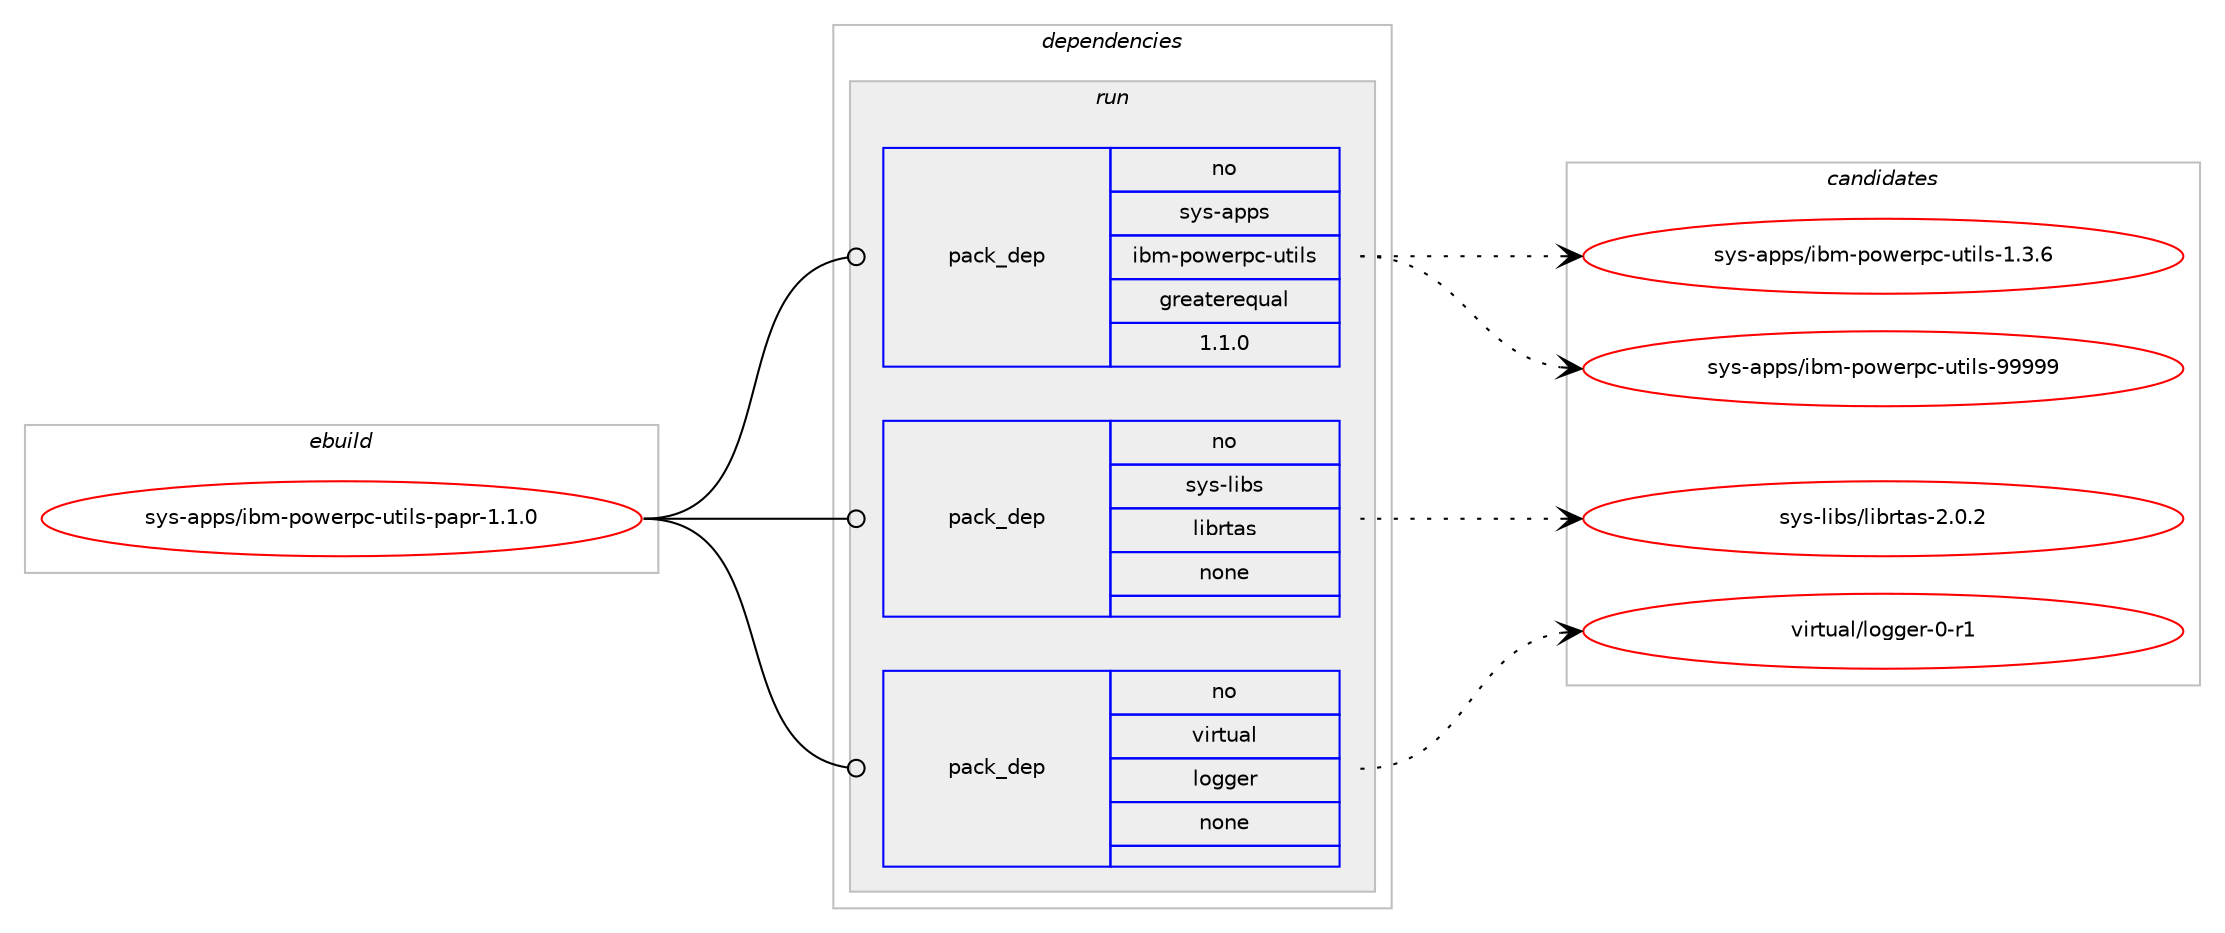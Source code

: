 digraph prolog {

# *************
# Graph options
# *************

newrank=true;
concentrate=true;
compound=true;
graph [rankdir=LR,fontname=Helvetica,fontsize=10,ranksep=1.5];#, ranksep=2.5, nodesep=0.2];
edge  [arrowhead=vee];
node  [fontname=Helvetica,fontsize=10];

# **********
# The ebuild
# **********

subgraph cluster_leftcol {
color=gray;
rank=same;
label=<<i>ebuild</i>>;
id [label="sys-apps/ibm-powerpc-utils-papr-1.1.0", color=red, width=4, href="../sys-apps/ibm-powerpc-utils-papr-1.1.0.svg"];
}

# ****************
# The dependencies
# ****************

subgraph cluster_midcol {
color=gray;
label=<<i>dependencies</i>>;
subgraph cluster_compile {
fillcolor="#eeeeee";
style=filled;
label=<<i>compile</i>>;
}
subgraph cluster_compileandrun {
fillcolor="#eeeeee";
style=filled;
label=<<i>compile and run</i>>;
}
subgraph cluster_run {
fillcolor="#eeeeee";
style=filled;
label=<<i>run</i>>;
subgraph pack649398 {
dependency875603 [label=<<TABLE BORDER="0" CELLBORDER="1" CELLSPACING="0" CELLPADDING="4" WIDTH="220"><TR><TD ROWSPAN="6" CELLPADDING="30">pack_dep</TD></TR><TR><TD WIDTH="110">no</TD></TR><TR><TD>sys-apps</TD></TR><TR><TD>ibm-powerpc-utils</TD></TR><TR><TD>greaterequal</TD></TR><TR><TD>1.1.0</TD></TR></TABLE>>, shape=none, color=blue];
}
id:e -> dependency875603:w [weight=20,style="solid",arrowhead="odot"];
subgraph pack649399 {
dependency875604 [label=<<TABLE BORDER="0" CELLBORDER="1" CELLSPACING="0" CELLPADDING="4" WIDTH="220"><TR><TD ROWSPAN="6" CELLPADDING="30">pack_dep</TD></TR><TR><TD WIDTH="110">no</TD></TR><TR><TD>sys-libs</TD></TR><TR><TD>librtas</TD></TR><TR><TD>none</TD></TR><TR><TD></TD></TR></TABLE>>, shape=none, color=blue];
}
id:e -> dependency875604:w [weight=20,style="solid",arrowhead="odot"];
subgraph pack649400 {
dependency875605 [label=<<TABLE BORDER="0" CELLBORDER="1" CELLSPACING="0" CELLPADDING="4" WIDTH="220"><TR><TD ROWSPAN="6" CELLPADDING="30">pack_dep</TD></TR><TR><TD WIDTH="110">no</TD></TR><TR><TD>virtual</TD></TR><TR><TD>logger</TD></TR><TR><TD>none</TD></TR><TR><TD></TD></TR></TABLE>>, shape=none, color=blue];
}
id:e -> dependency875605:w [weight=20,style="solid",arrowhead="odot"];
}
}

# **************
# The candidates
# **************

subgraph cluster_choices {
rank=same;
color=gray;
label=<<i>candidates</i>>;

subgraph choice649398 {
color=black;
nodesep=1;
choice11512111545971121121154710598109451121111191011141129945117116105108115454946514654 [label="sys-apps/ibm-powerpc-utils-1.3.6", color=red, width=4,href="../sys-apps/ibm-powerpc-utils-1.3.6.svg"];
choice11512111545971121121154710598109451121111191011141129945117116105108115455757575757 [label="sys-apps/ibm-powerpc-utils-99999", color=red, width=4,href="../sys-apps/ibm-powerpc-utils-99999.svg"];
dependency875603:e -> choice11512111545971121121154710598109451121111191011141129945117116105108115454946514654:w [style=dotted,weight="100"];
dependency875603:e -> choice11512111545971121121154710598109451121111191011141129945117116105108115455757575757:w [style=dotted,weight="100"];
}
subgraph choice649399 {
color=black;
nodesep=1;
choice1151211154510810598115471081059811411697115455046484650 [label="sys-libs/librtas-2.0.2", color=red, width=4,href="../sys-libs/librtas-2.0.2.svg"];
dependency875604:e -> choice1151211154510810598115471081059811411697115455046484650:w [style=dotted,weight="100"];
}
subgraph choice649400 {
color=black;
nodesep=1;
choice118105114116117971084710811110310310111445484511449 [label="virtual/logger-0-r1", color=red, width=4,href="../virtual/logger-0-r1.svg"];
dependency875605:e -> choice118105114116117971084710811110310310111445484511449:w [style=dotted,weight="100"];
}
}

}
